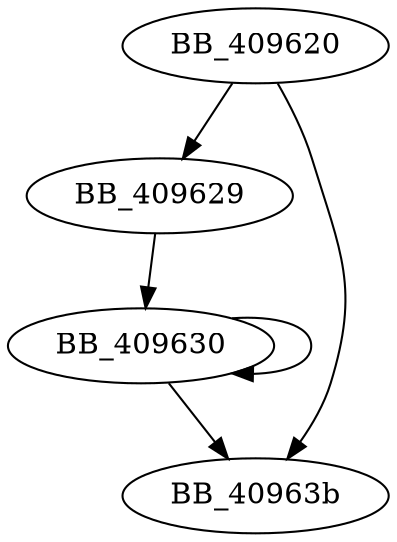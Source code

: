 DiGraph sub_409620{
BB_409620->BB_409629
BB_409620->BB_40963b
BB_409629->BB_409630
BB_409630->BB_409630
BB_409630->BB_40963b
}

